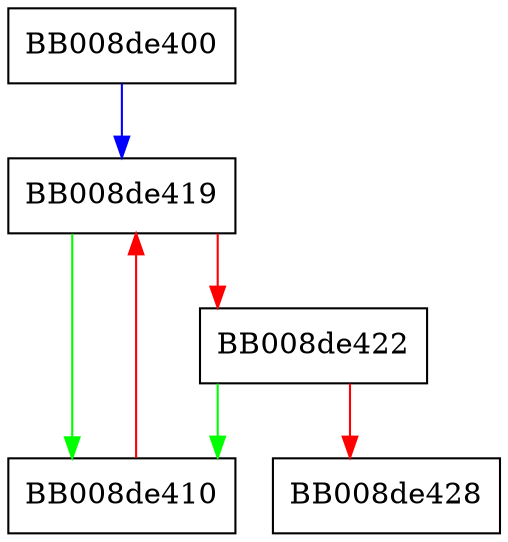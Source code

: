 digraph if_freenameindex {
  node [shape="box"];
  graph [splines=ortho];
  BB008de400 -> BB008de419 [color="blue"];
  BB008de410 -> BB008de419 [color="red"];
  BB008de419 -> BB008de410 [color="green"];
  BB008de419 -> BB008de422 [color="red"];
  BB008de422 -> BB008de410 [color="green"];
  BB008de422 -> BB008de428 [color="red"];
}
